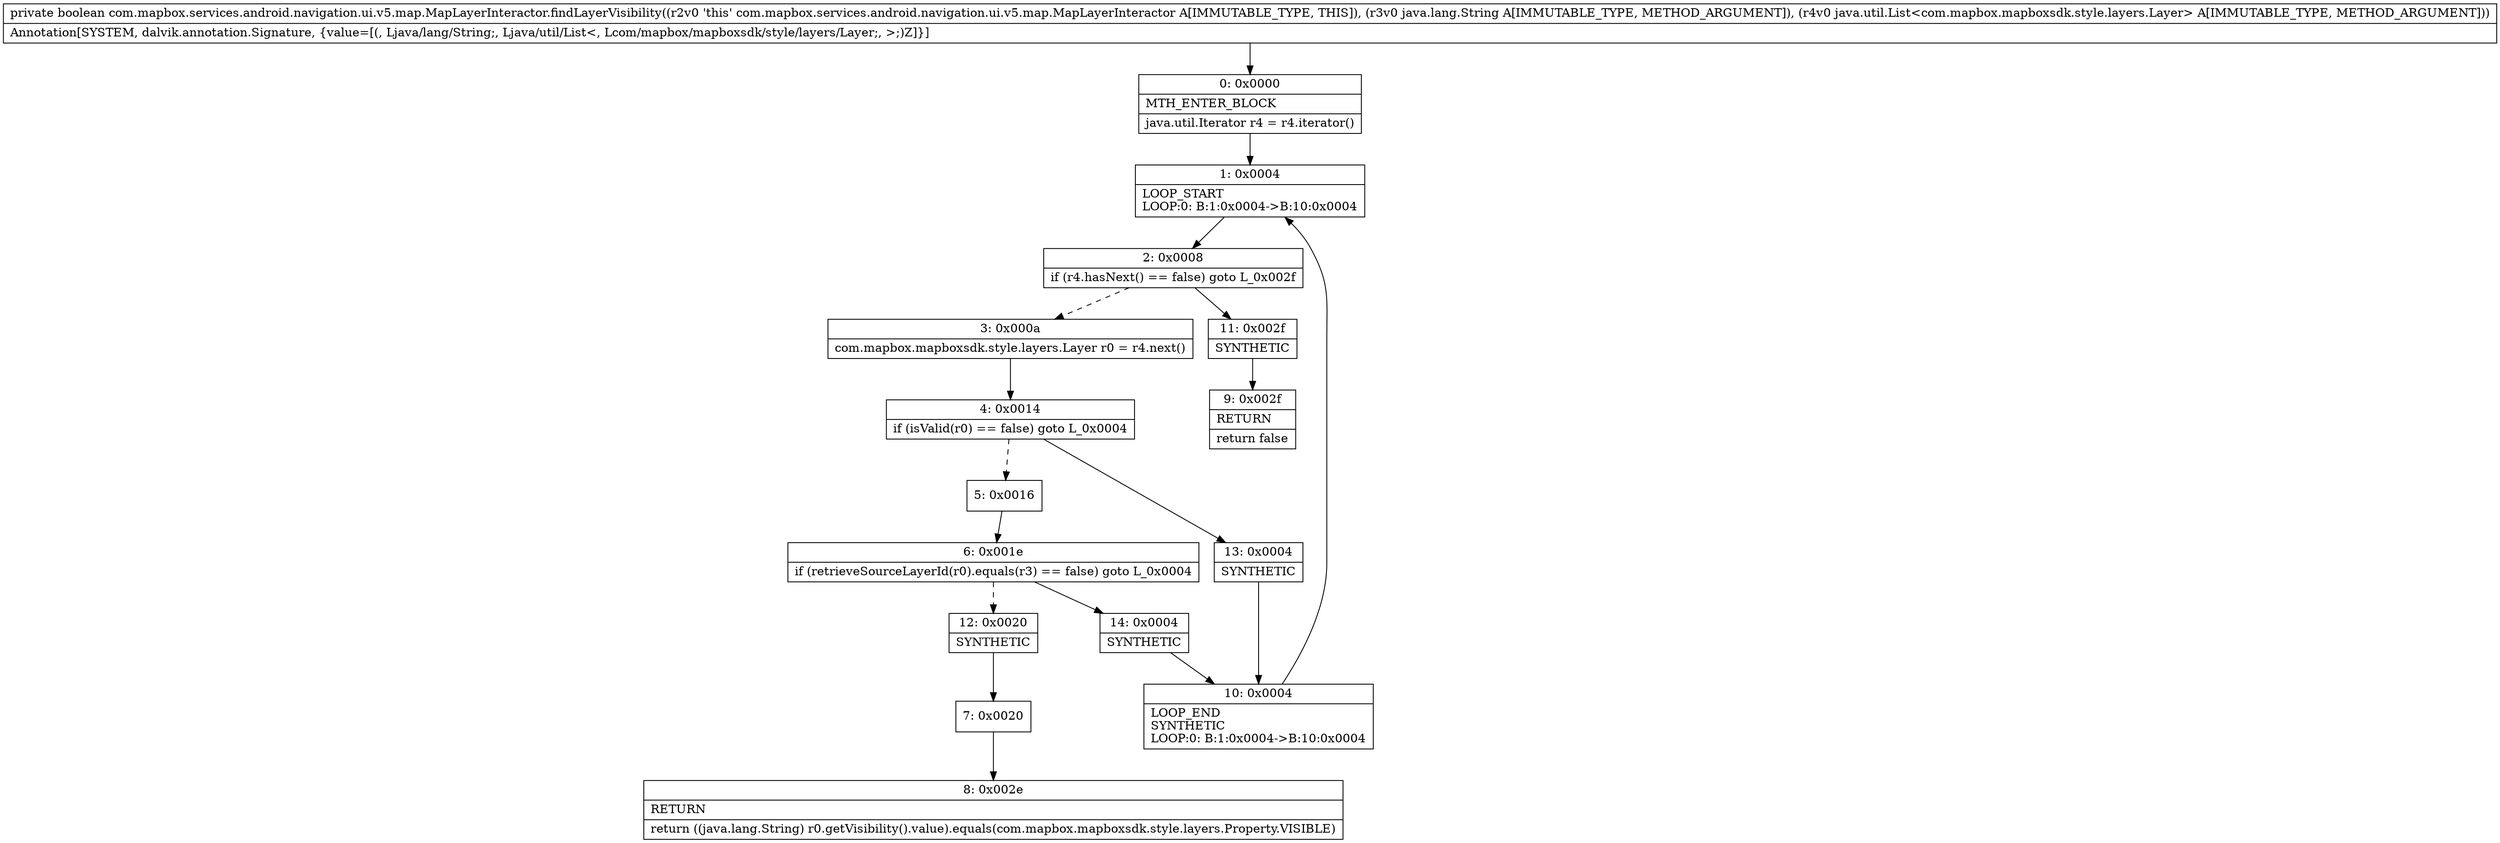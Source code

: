 digraph "CFG forcom.mapbox.services.android.navigation.ui.v5.map.MapLayerInteractor.findLayerVisibility(Ljava\/lang\/String;Ljava\/util\/List;)Z" {
Node_0 [shape=record,label="{0\:\ 0x0000|MTH_ENTER_BLOCK\l|java.util.Iterator r4 = r4.iterator()\l}"];
Node_1 [shape=record,label="{1\:\ 0x0004|LOOP_START\lLOOP:0: B:1:0x0004\-\>B:10:0x0004\l}"];
Node_2 [shape=record,label="{2\:\ 0x0008|if (r4.hasNext() == false) goto L_0x002f\l}"];
Node_3 [shape=record,label="{3\:\ 0x000a|com.mapbox.mapboxsdk.style.layers.Layer r0 = r4.next()\l}"];
Node_4 [shape=record,label="{4\:\ 0x0014|if (isValid(r0) == false) goto L_0x0004\l}"];
Node_5 [shape=record,label="{5\:\ 0x0016}"];
Node_6 [shape=record,label="{6\:\ 0x001e|if (retrieveSourceLayerId(r0).equals(r3) == false) goto L_0x0004\l}"];
Node_7 [shape=record,label="{7\:\ 0x0020}"];
Node_8 [shape=record,label="{8\:\ 0x002e|RETURN\l|return ((java.lang.String) r0.getVisibility().value).equals(com.mapbox.mapboxsdk.style.layers.Property.VISIBLE)\l}"];
Node_9 [shape=record,label="{9\:\ 0x002f|RETURN\l|return false\l}"];
Node_10 [shape=record,label="{10\:\ 0x0004|LOOP_END\lSYNTHETIC\lLOOP:0: B:1:0x0004\-\>B:10:0x0004\l}"];
Node_11 [shape=record,label="{11\:\ 0x002f|SYNTHETIC\l}"];
Node_12 [shape=record,label="{12\:\ 0x0020|SYNTHETIC\l}"];
Node_13 [shape=record,label="{13\:\ 0x0004|SYNTHETIC\l}"];
Node_14 [shape=record,label="{14\:\ 0x0004|SYNTHETIC\l}"];
MethodNode[shape=record,label="{private boolean com.mapbox.services.android.navigation.ui.v5.map.MapLayerInteractor.findLayerVisibility((r2v0 'this' com.mapbox.services.android.navigation.ui.v5.map.MapLayerInteractor A[IMMUTABLE_TYPE, THIS]), (r3v0 java.lang.String A[IMMUTABLE_TYPE, METHOD_ARGUMENT]), (r4v0 java.util.List\<com.mapbox.mapboxsdk.style.layers.Layer\> A[IMMUTABLE_TYPE, METHOD_ARGUMENT]))  | Annotation[SYSTEM, dalvik.annotation.Signature, \{value=[(, Ljava\/lang\/String;, Ljava\/util\/List\<, Lcom\/mapbox\/mapboxsdk\/style\/layers\/Layer;, \>;)Z]\}]\l}"];
MethodNode -> Node_0;
Node_0 -> Node_1;
Node_1 -> Node_2;
Node_2 -> Node_3[style=dashed];
Node_2 -> Node_11;
Node_3 -> Node_4;
Node_4 -> Node_5[style=dashed];
Node_4 -> Node_13;
Node_5 -> Node_6;
Node_6 -> Node_12[style=dashed];
Node_6 -> Node_14;
Node_7 -> Node_8;
Node_10 -> Node_1;
Node_11 -> Node_9;
Node_12 -> Node_7;
Node_13 -> Node_10;
Node_14 -> Node_10;
}

